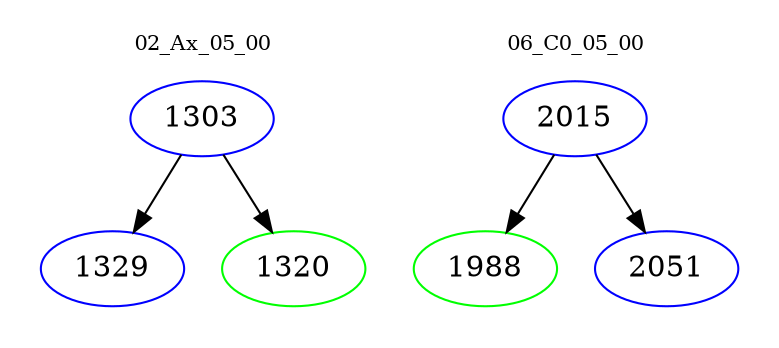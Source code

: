 digraph{
subgraph cluster_0 {
color = white
label = "02_Ax_05_00";
fontsize=10;
T0_1303 [label="1303", color="blue"]
T0_1303 -> T0_1329 [color="black"]
T0_1329 [label="1329", color="blue"]
T0_1303 -> T0_1320 [color="black"]
T0_1320 [label="1320", color="green"]
}
subgraph cluster_1 {
color = white
label = "06_C0_05_00";
fontsize=10;
T1_2015 [label="2015", color="blue"]
T1_2015 -> T1_1988 [color="black"]
T1_1988 [label="1988", color="green"]
T1_2015 -> T1_2051 [color="black"]
T1_2051 [label="2051", color="blue"]
}
}
